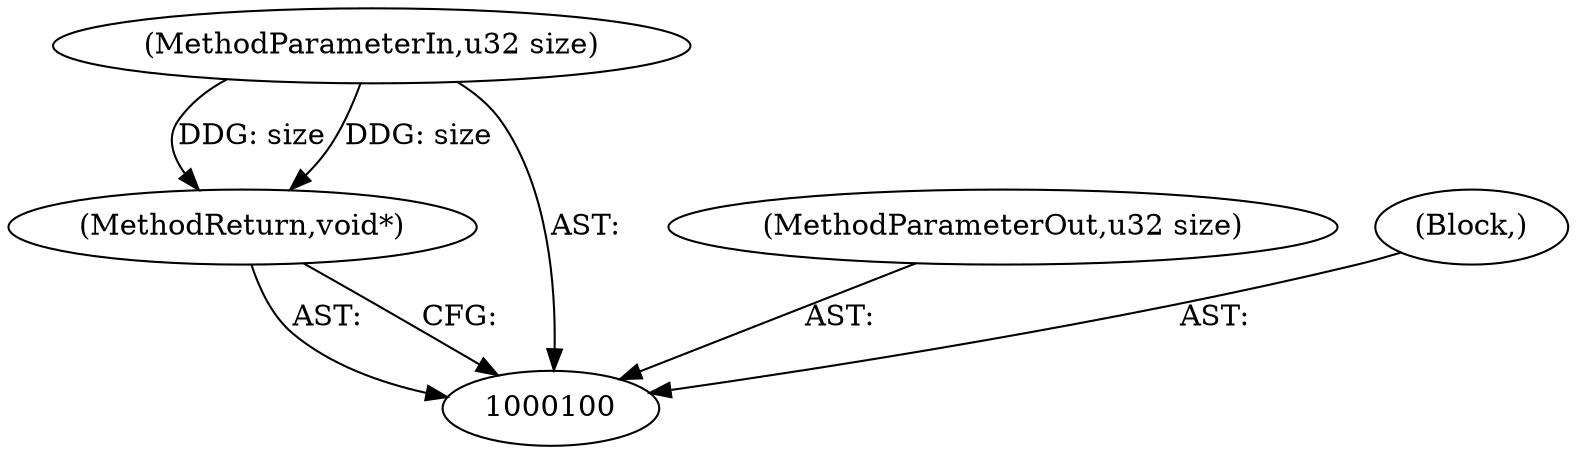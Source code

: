 digraph "0_Android_2b6f22dc64d456471a1dc6df09d515771d1427c8_3" {
"1000103" [label="(MethodReturn,void*)"];
"1000101" [label="(MethodParameterIn,u32 size)"];
"1000108" [label="(MethodParameterOut,u32 size)"];
"1000102" [label="(Block,)"];
"1000103" -> "1000100"  [label="AST: "];
"1000103" -> "1000100"  [label="CFG: "];
"1000101" -> "1000103"  [label="DDG: size"];
"1000101" -> "1000100"  [label="AST: "];
"1000101" -> "1000103"  [label="DDG: size"];
"1000108" -> "1000100"  [label="AST: "];
"1000102" -> "1000100"  [label="AST: "];
}
